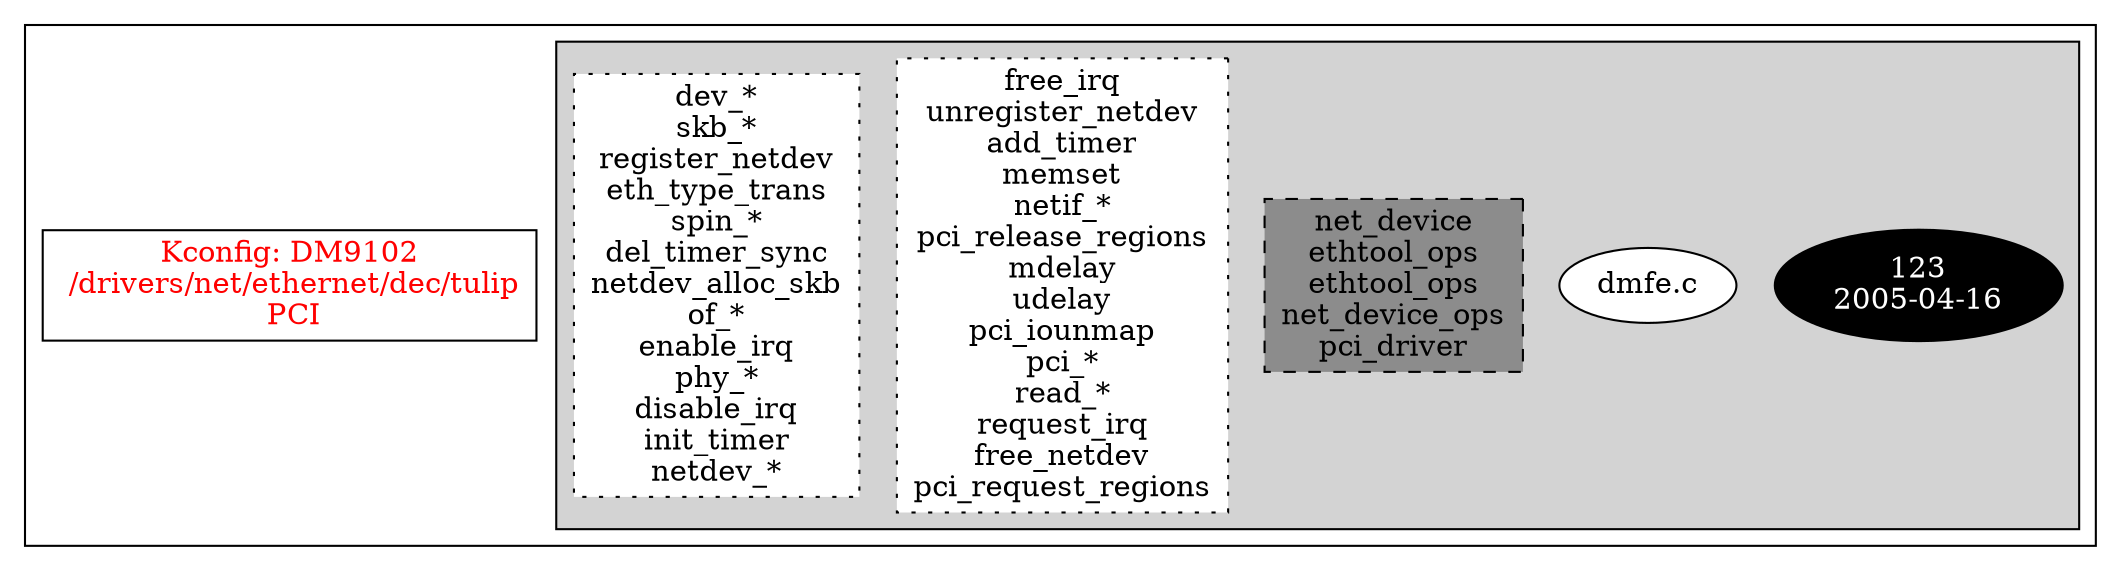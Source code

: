 digraph Driver {
	ranksep=2;
	splines=ortho;
	//Symbol: DM9102
	subgraph "cluster_DM9102"{
		subgraph "cluster_dmfe.c" {
			style=filled
			"commit_dmfe.c" [style=filled, fillcolor=black, fontcolor=white, label="123\n2005-04-16"];
			"dmfe.c" [style=filled, fillcolor=white, fontcolor=black, label="dmfe.c\n"];
			"structs-dmfe.c" [style="filled,dashed" shape=box, fillcolor=grey55, fontcolor=black, label="net_device\nethtool_ops\nethtool_ops\nnet_device_ops\npci_driver\n"];
			"funccall2-dmfe.c" [style="filled,dotted" shape=box, fillcolor=white, fontcolor=black, label="free_irq\nunregister_netdev\nadd_timer\nmemset\nnetif_*\npci_release_regions\nmdelay\nudelay\npci_iounmap\npci_*\nread_*\nrequest_irq\nfree_netdev\npci_request_regions\n"];
			"funccall1-dmfe.c" [style="filled,dotted" shape=box, fillcolor=white, fontcolor=black, label="dev_*\nskb_*\nregister_netdev\neth_type_trans\nspin_*\ndel_timer_sync\nnetdev_alloc_skb\nof_*\nenable_irq\nphy_*\ndisable_irq\ninit_timer\nnetdev_*\n"];
		}
		"K:DM9102" [label="Kconfig: DM9102\n /drivers/net/ethernet/dec/tulip\n  PCI ", shape=box, fontcolor=red];
	}
}
